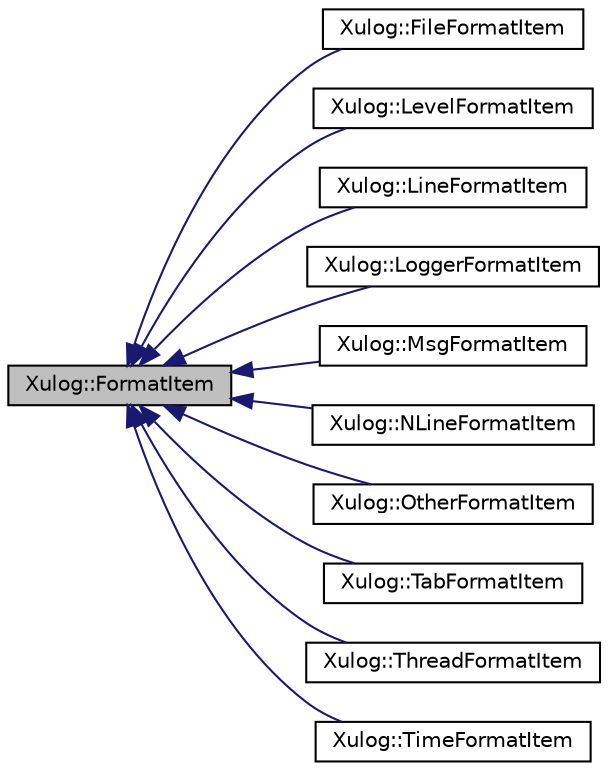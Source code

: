 digraph "Xulog::FormatItem"
{
 // LATEX_PDF_SIZE
  edge [fontname="Helvetica",fontsize="10",labelfontname="Helvetica",labelfontsize="10"];
  node [fontname="Helvetica",fontsize="10",shape=record];
  rankdir="LR";
  Node1 [label="Xulog::FormatItem",height=0.2,width=0.4,color="black", fillcolor="grey75", style="filled", fontcolor="black",tooltip="抽象格式化子项的基类"];
  Node1 -> Node2 [dir="back",color="midnightblue",fontsize="10",style="solid",fontname="Helvetica"];
  Node2 [label="Xulog::FileFormatItem",height=0.2,width=0.4,color="black", fillcolor="white", style="filled",URL="$class_xulog_1_1_file_format_item.html",tooltip="文件名格式化子项"];
  Node1 -> Node3 [dir="back",color="midnightblue",fontsize="10",style="solid",fontname="Helvetica"];
  Node3 [label="Xulog::LevelFormatItem",height=0.2,width=0.4,color="black", fillcolor="white", style="filled",URL="$class_xulog_1_1_level_format_item.html",tooltip="日志级别格式化子项"];
  Node1 -> Node4 [dir="back",color="midnightblue",fontsize="10",style="solid",fontname="Helvetica"];
  Node4 [label="Xulog::LineFormatItem",height=0.2,width=0.4,color="black", fillcolor="white", style="filled",URL="$class_xulog_1_1_line_format_item.html",tooltip="行号格式化子项"];
  Node1 -> Node5 [dir="back",color="midnightblue",fontsize="10",style="solid",fontname="Helvetica"];
  Node5 [label="Xulog::LoggerFormatItem",height=0.2,width=0.4,color="black", fillcolor="white", style="filled",URL="$class_xulog_1_1_logger_format_item.html",tooltip="日志器名称格式化子项"];
  Node1 -> Node6 [dir="back",color="midnightblue",fontsize="10",style="solid",fontname="Helvetica"];
  Node6 [label="Xulog::MsgFormatItem",height=0.2,width=0.4,color="black", fillcolor="white", style="filled",URL="$class_xulog_1_1_msg_format_item.html",tooltip="消息格式化子项"];
  Node1 -> Node7 [dir="back",color="midnightblue",fontsize="10",style="solid",fontname="Helvetica"];
  Node7 [label="Xulog::NLineFormatItem",height=0.2,width=0.4,color="black", fillcolor="white", style="filled",URL="$class_xulog_1_1_n_line_format_item.html",tooltip="换行符格式化子项"];
  Node1 -> Node8 [dir="back",color="midnightblue",fontsize="10",style="solid",fontname="Helvetica"];
  Node8 [label="Xulog::OtherFormatItem",height=0.2,width=0.4,color="black", fillcolor="white", style="filled",URL="$class_xulog_1_1_other_format_item.html",tooltip="其他格式化子项"];
  Node1 -> Node9 [dir="back",color="midnightblue",fontsize="10",style="solid",fontname="Helvetica"];
  Node9 [label="Xulog::TabFormatItem",height=0.2,width=0.4,color="black", fillcolor="white", style="filled",URL="$class_xulog_1_1_tab_format_item.html",tooltip="制表符格式化子项"];
  Node1 -> Node10 [dir="back",color="midnightblue",fontsize="10",style="solid",fontname="Helvetica"];
  Node10 [label="Xulog::ThreadFormatItem",height=0.2,width=0.4,color="black", fillcolor="white", style="filled",URL="$class_xulog_1_1_thread_format_item.html",tooltip="线程ID格式化子项"];
  Node1 -> Node11 [dir="back",color="midnightblue",fontsize="10",style="solid",fontname="Helvetica"];
  Node11 [label="Xulog::TimeFormatItem",height=0.2,width=0.4,color="black", fillcolor="white", style="filled",URL="$class_xulog_1_1_time_format_item.html",tooltip="时间格式化子项"];
}
